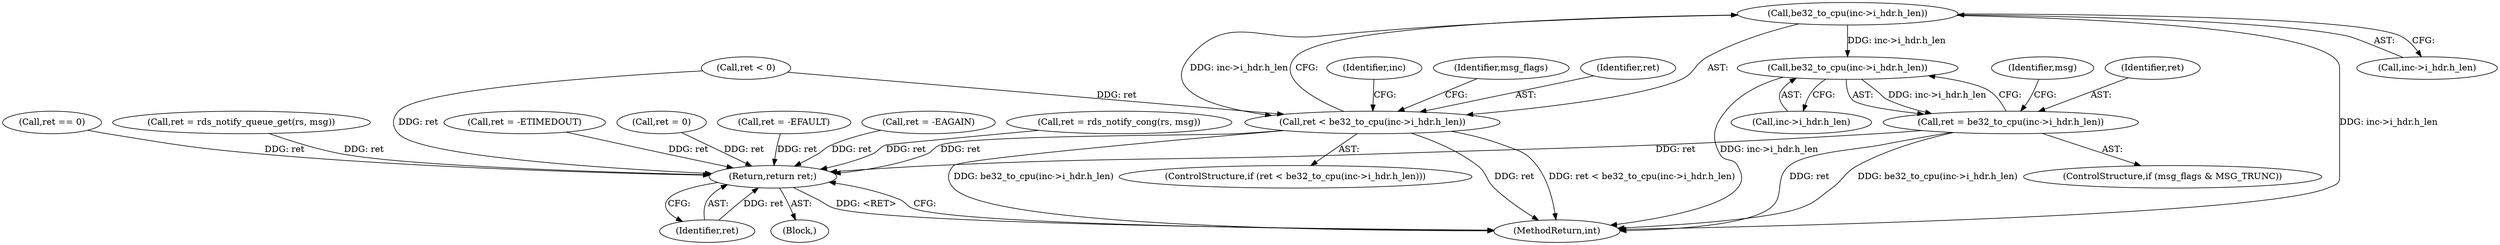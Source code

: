 digraph "0_linux_06b6a1cf6e776426766298d055bb3991957d90a7@pointer" {
"1000296" [label="(Call,be32_to_cpu(inc->i_hdr.h_len))"];
"1000294" [label="(Call,ret < be32_to_cpu(inc->i_hdr.h_len))"];
"1000387" [label="(Return,return ret;)"];
"1000309" [label="(Call,be32_to_cpu(inc->i_hdr.h_len))"];
"1000307" [label="(Call,ret = be32_to_cpu(inc->i_hdr.h_len))"];
"1000195" [label="(Call,ret = -EAGAIN)"];
"1000322" [label="(Identifier,inc)"];
"1000179" [label="(Call,ret = rds_notify_cong(rs, msg))"];
"1000294" [label="(Call,ret < be32_to_cpu(inc->i_hdr.h_len))"];
"1000296" [label="(Call,be32_to_cpu(inc->i_hdr.h_len))"];
"1000305" [label="(Identifier,msg_flags)"];
"1000317" [label="(Identifier,msg)"];
"1000239" [label="(Call,ret == 0)"];
"1000168" [label="(Call,ret = rds_notify_queue_get(rs, msg))"];
"1000310" [label="(Call,inc->i_hdr.h_len)"];
"1000303" [label="(ControlStructure,if (msg_flags & MSG_TRUNC))"];
"1000242" [label="(Call,ret = -ETIMEDOUT)"];
"1000325" [label="(Call,ret = -EFAULT)"];
"1000271" [label="(Call,ret < 0)"];
"1000308" [label="(Identifier,ret)"];
"1000388" [label="(Identifier,ret)"];
"1000307" [label="(Call,ret = be32_to_cpu(inc->i_hdr.h_len))"];
"1000109" [label="(Block,)"];
"1000123" [label="(Call,ret = 0)"];
"1000387" [label="(Return,return ret;)"];
"1000297" [label="(Call,inc->i_hdr.h_len)"];
"1000309" [label="(Call,be32_to_cpu(inc->i_hdr.h_len))"];
"1000295" [label="(Identifier,ret)"];
"1000389" [label="(MethodReturn,int)"];
"1000293" [label="(ControlStructure,if (ret < be32_to_cpu(inc->i_hdr.h_len)))"];
"1000296" -> "1000294"  [label="AST: "];
"1000296" -> "1000297"  [label="CFG: "];
"1000297" -> "1000296"  [label="AST: "];
"1000294" -> "1000296"  [label="CFG: "];
"1000296" -> "1000389"  [label="DDG: inc->i_hdr.h_len"];
"1000296" -> "1000294"  [label="DDG: inc->i_hdr.h_len"];
"1000296" -> "1000309"  [label="DDG: inc->i_hdr.h_len"];
"1000294" -> "1000293"  [label="AST: "];
"1000295" -> "1000294"  [label="AST: "];
"1000305" -> "1000294"  [label="CFG: "];
"1000322" -> "1000294"  [label="CFG: "];
"1000294" -> "1000389"  [label="DDG: ret < be32_to_cpu(inc->i_hdr.h_len)"];
"1000294" -> "1000389"  [label="DDG: be32_to_cpu(inc->i_hdr.h_len)"];
"1000294" -> "1000389"  [label="DDG: ret"];
"1000271" -> "1000294"  [label="DDG: ret"];
"1000294" -> "1000387"  [label="DDG: ret"];
"1000387" -> "1000109"  [label="AST: "];
"1000387" -> "1000388"  [label="CFG: "];
"1000388" -> "1000387"  [label="AST: "];
"1000389" -> "1000387"  [label="CFG: "];
"1000387" -> "1000389"  [label="DDG: <RET>"];
"1000388" -> "1000387"  [label="DDG: ret"];
"1000325" -> "1000387"  [label="DDG: ret"];
"1000168" -> "1000387"  [label="DDG: ret"];
"1000239" -> "1000387"  [label="DDG: ret"];
"1000179" -> "1000387"  [label="DDG: ret"];
"1000271" -> "1000387"  [label="DDG: ret"];
"1000242" -> "1000387"  [label="DDG: ret"];
"1000123" -> "1000387"  [label="DDG: ret"];
"1000307" -> "1000387"  [label="DDG: ret"];
"1000195" -> "1000387"  [label="DDG: ret"];
"1000309" -> "1000307"  [label="AST: "];
"1000309" -> "1000310"  [label="CFG: "];
"1000310" -> "1000309"  [label="AST: "];
"1000307" -> "1000309"  [label="CFG: "];
"1000309" -> "1000389"  [label="DDG: inc->i_hdr.h_len"];
"1000309" -> "1000307"  [label="DDG: inc->i_hdr.h_len"];
"1000307" -> "1000303"  [label="AST: "];
"1000308" -> "1000307"  [label="AST: "];
"1000317" -> "1000307"  [label="CFG: "];
"1000307" -> "1000389"  [label="DDG: be32_to_cpu(inc->i_hdr.h_len)"];
"1000307" -> "1000389"  [label="DDG: ret"];
}
